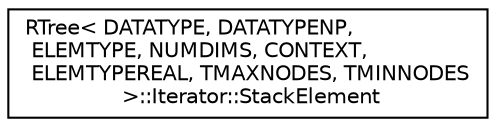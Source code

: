 digraph "Graphical Class Hierarchy"
{
  edge [fontname="Helvetica",fontsize="10",labelfontname="Helvetica",labelfontsize="10"];
  node [fontname="Helvetica",fontsize="10",shape=record];
  rankdir="LR";
  Node0 [label="RTree\< DATATYPE, DATATYPENP,\l ELEMTYPE, NUMDIMS, CONTEXT,\l ELEMTYPEREAL, TMAXNODES, TMINNODES\l \>::Iterator::StackElement",height=0.2,width=0.4,color="black", fillcolor="white", style="filled",URL="$d4/dd2/struct_r_tree_1_1_iterator_1_1_stack_element.html"];
}
